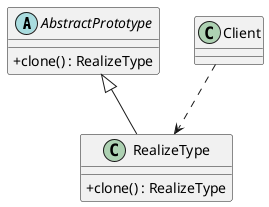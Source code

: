 @startuml
skinparam classAttributeIconSize 0
Abstract AbstractPrototype{
 + clone() : RealizeType
}
Class RealizeType{
     + clone() : RealizeType
}

Class Client

Client ..> RealizeType
AbstractPrototype <|-- RealizeType
@enduml
